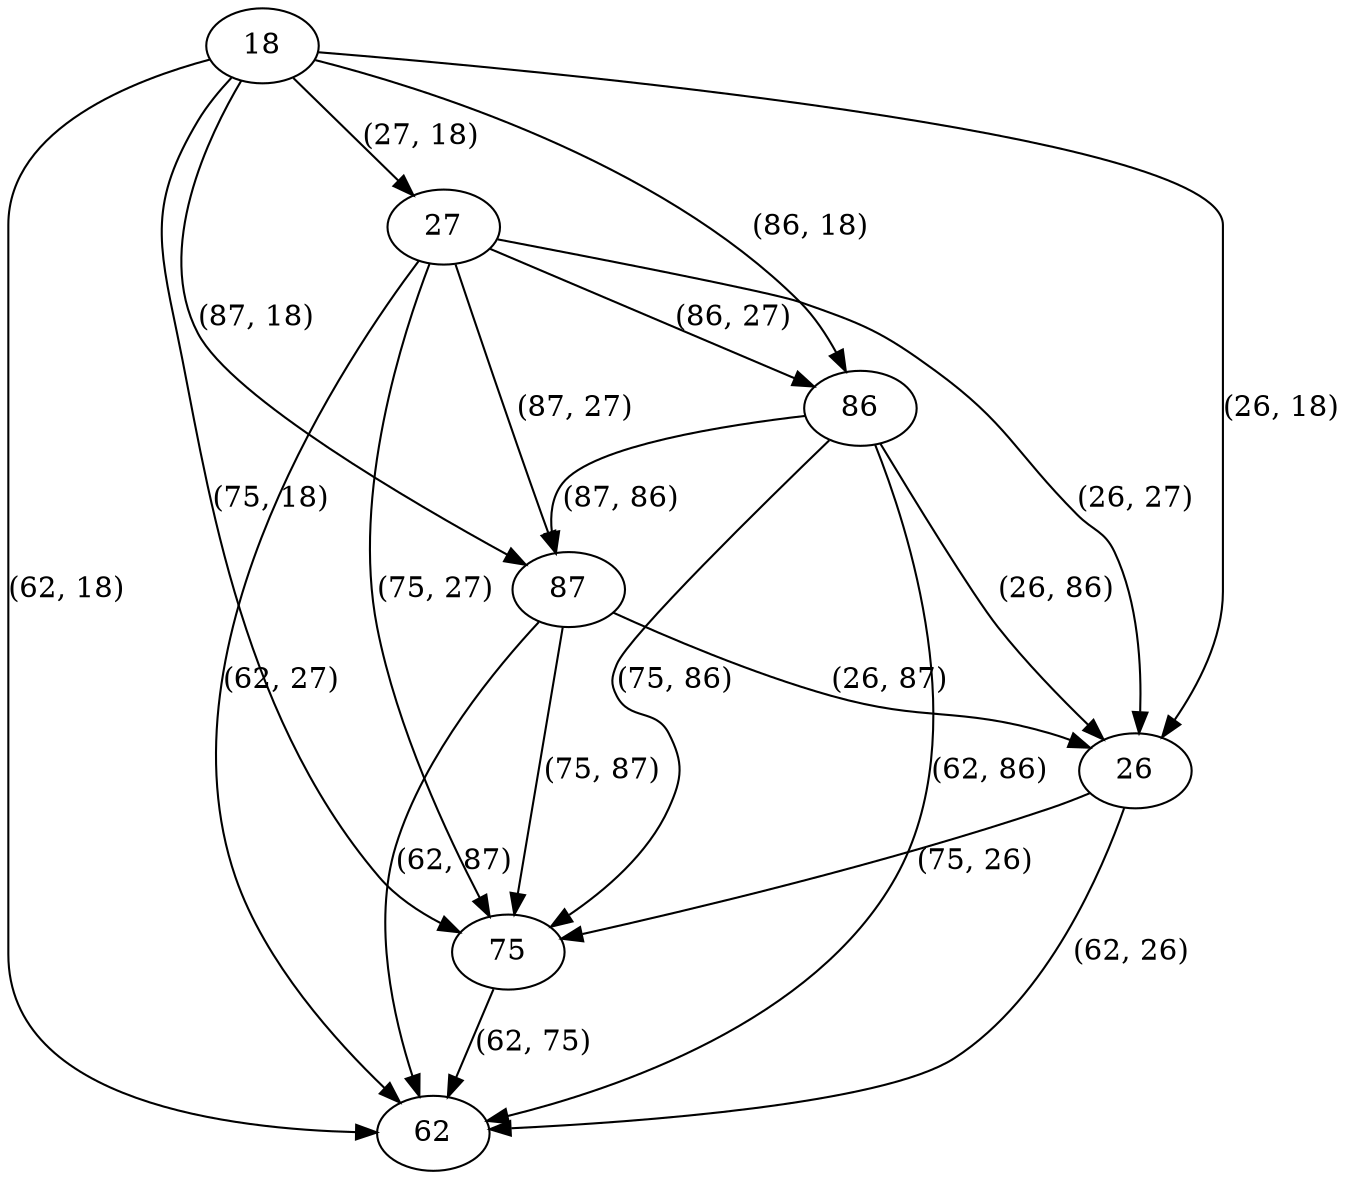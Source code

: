 digraph {
    0 [ label = "86" ]
    9 [ label = "18" ]
    12 [ label = "62" ]
    16 [ label = "75" ]
    24 [ label = "27" ]
    26 [ label = "26" ]
    48 [ label = "87" ]
    24 -> 16 [ label = "(75, 27)" ]
    0 -> 26 [ label = "(26, 86)" ]
    9 -> 26 [ label = "(26, 18)" ]
    48 -> 26 [ label = "(26, 87)" ]
    16 -> 12 [ label = "(62, 75)" ]
    0 -> 48 [ label = "(87, 86)" ]
    9 -> 16 [ label = "(75, 18)" ]
    48 -> 12 [ label = "(62, 87)" ]
    9 -> 48 [ label = "(87, 18)" ]
    9 -> 12 [ label = "(62, 18)" ]
    24 -> 12 [ label = "(62, 27)" ]
    24 -> 48 [ label = "(87, 27)" ]
    26 -> 16 [ label = "(75, 26)" ]
    48 -> 16 [ label = "(75, 87)" ]
    9 -> 24 [ label = "(27, 18)" ]
    9 -> 0 [ label = "(86, 18)" ]
    24 -> 0 [ label = "(86, 27)" ]
    24 -> 26 [ label = "(26, 27)" ]
    26 -> 12 [ label = "(62, 26)" ]
    0 -> 16 [ label = "(75, 86)" ]
    0 -> 12 [ label = "(62, 86)" ]
}
